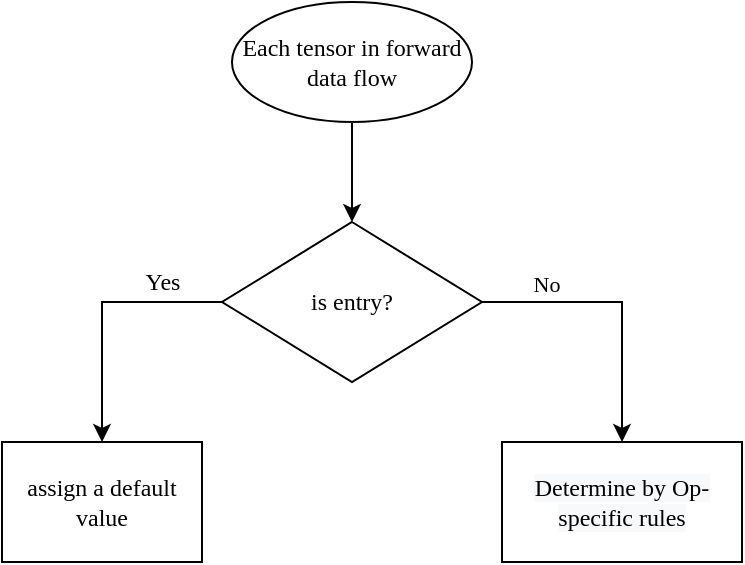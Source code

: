 <mxfile version="20.5.1" type="github">
  <diagram id="Xyh3anrW9fTLxgSywlKK" name="第 1 页">
    <mxGraphModel dx="2866" dy="1579" grid="1" gridSize="10" guides="1" tooltips="1" connect="1" arrows="1" fold="1" page="1" pageScale="1" pageWidth="827" pageHeight="1169" math="0" shadow="0">
      <root>
        <mxCell id="0" />
        <mxCell id="1" parent="0" />
        <mxCell id="yfBnLWHfdrQYAsZ3M_Dk-9" style="edgeStyle=orthogonalEdgeStyle;rounded=0;orthogonalLoop=1;jettySize=auto;html=1;exitX=0;exitY=0.5;exitDx=0;exitDy=0;entryX=0.5;entryY=0;entryDx=0;entryDy=0;fontColor=#000000;fontFamily=Georgia;labelBorderColor=none;" edge="1" parent="1" source="yfBnLWHfdrQYAsZ3M_Dk-1" target="yfBnLWHfdrQYAsZ3M_Dk-4">
          <mxGeometry relative="1" as="geometry" />
        </mxCell>
        <mxCell id="yfBnLWHfdrQYAsZ3M_Dk-10" style="edgeStyle=orthogonalEdgeStyle;rounded=0;orthogonalLoop=1;jettySize=auto;html=1;exitX=1;exitY=0.5;exitDx=0;exitDy=0;entryX=0.5;entryY=0;entryDx=0;entryDy=0;fontColor=#000000;fontFamily=Georgia;labelBorderColor=none;" edge="1" parent="1" source="yfBnLWHfdrQYAsZ3M_Dk-1" target="yfBnLWHfdrQYAsZ3M_Dk-5">
          <mxGeometry relative="1" as="geometry" />
        </mxCell>
        <mxCell id="yfBnLWHfdrQYAsZ3M_Dk-12" value="No" style="edgeLabel;html=1;align=center;verticalAlign=middle;resizable=0;points=[];fontColor=#000000;fontFamily=Georgia;labelBorderColor=none;" vertex="1" connectable="0" parent="yfBnLWHfdrQYAsZ3M_Dk-10">
          <mxGeometry x="-0.543" y="4" relative="1" as="geometry">
            <mxPoint y="-5" as="offset" />
          </mxGeometry>
        </mxCell>
        <mxCell id="yfBnLWHfdrQYAsZ3M_Dk-1" value="is entry?" style="rhombus;whiteSpace=wrap;html=1;fontFamily=Georgia;labelBorderColor=none;" vertex="1" parent="1">
          <mxGeometry x="300" y="220" width="130" height="80" as="geometry" />
        </mxCell>
        <mxCell id="yfBnLWHfdrQYAsZ3M_Dk-4" value="&lt;div style=&quot;&quot;&gt;&lt;font&gt;&lt;span style=&quot;background-color: rgb(255, 255, 255);&quot;&gt;assign a default value&lt;/span&gt;&lt;/font&gt;&lt;/div&gt;" style="rounded=0;whiteSpace=wrap;html=1;strokeColor=#000000;fontColor=#000000;align=center;fontFamily=Georgia;labelBorderColor=none;" vertex="1" parent="1">
          <mxGeometry x="190" y="330" width="100" height="60" as="geometry" />
        </mxCell>
        <mxCell id="yfBnLWHfdrQYAsZ3M_Dk-5" value="&lt;meta charset=&quot;utf-8&quot;&gt;&lt;span style=&quot;color: rgb(0, 0, 0); font-size: 12px; font-style: normal; font-variant-ligatures: normal; font-variant-caps: normal; font-weight: 400; letter-spacing: normal; orphans: 2; text-align: center; text-indent: 0px; text-transform: none; widows: 2; word-spacing: 0px; -webkit-text-stroke-width: 0px; background-color: rgb(248, 249, 250); text-decoration-thickness: initial; text-decoration-style: initial; text-decoration-color: initial; float: none; display: inline !important;&quot;&gt;Determine by Op-specific rules&lt;/span&gt;" style="rounded=0;whiteSpace=wrap;html=1;fontFamily=Georgia;labelBorderColor=none;" vertex="1" parent="1">
          <mxGeometry x="440" y="330" width="120" height="60" as="geometry" />
        </mxCell>
        <mxCell id="yfBnLWHfdrQYAsZ3M_Dk-11" value="Yes" style="text;html=1;align=center;verticalAlign=middle;resizable=0;points=[];autosize=1;strokeColor=none;fillColor=none;fontColor=#000000;fontFamily=Georgia;labelBorderColor=none;" vertex="1" parent="1">
          <mxGeometry x="250" y="235" width="40" height="30" as="geometry" />
        </mxCell>
        <mxCell id="yfBnLWHfdrQYAsZ3M_Dk-14" value="" style="edgeStyle=orthogonalEdgeStyle;rounded=0;orthogonalLoop=1;jettySize=auto;html=1;fontColor=#000000;fontFamily=Georgia;labelBorderColor=none;" edge="1" parent="1" source="yfBnLWHfdrQYAsZ3M_Dk-13" target="yfBnLWHfdrQYAsZ3M_Dk-1">
          <mxGeometry relative="1" as="geometry" />
        </mxCell>
        <mxCell id="yfBnLWHfdrQYAsZ3M_Dk-13" value="Each tensor in forward data flow" style="ellipse;whiteSpace=wrap;html=1;strokeColor=#000000;fontColor=#000000;fontFamily=Georgia;labelBorderColor=none;" vertex="1" parent="1">
          <mxGeometry x="305" y="110" width="120" height="60" as="geometry" />
        </mxCell>
      </root>
    </mxGraphModel>
  </diagram>
</mxfile>
